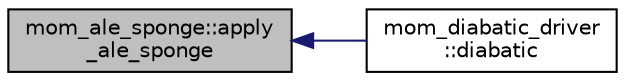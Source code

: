 digraph "mom_ale_sponge::apply_ale_sponge"
{
 // INTERACTIVE_SVG=YES
  edge [fontname="Helvetica",fontsize="10",labelfontname="Helvetica",labelfontsize="10"];
  node [fontname="Helvetica",fontsize="10",shape=record];
  rankdir="LR";
  Node3 [label="mom_ale_sponge::apply\l_ale_sponge",height=0.2,width=0.4,color="black", fillcolor="grey75", style="filled", fontcolor="black"];
  Node3 -> Node4 [dir="back",color="midnightblue",fontsize="10",style="solid",fontname="Helvetica"];
  Node4 [label="mom_diabatic_driver\l::diabatic",height=0.2,width=0.4,color="black", fillcolor="white", style="filled",URL="$namespacemom__diabatic__driver.html#af76fe90c618a04d7806bc53fe0f7a2a7",tooltip="This subroutine imposes the diapycnal mass fluxes and the accompanying diapycnal advection of momentu..."];
}
